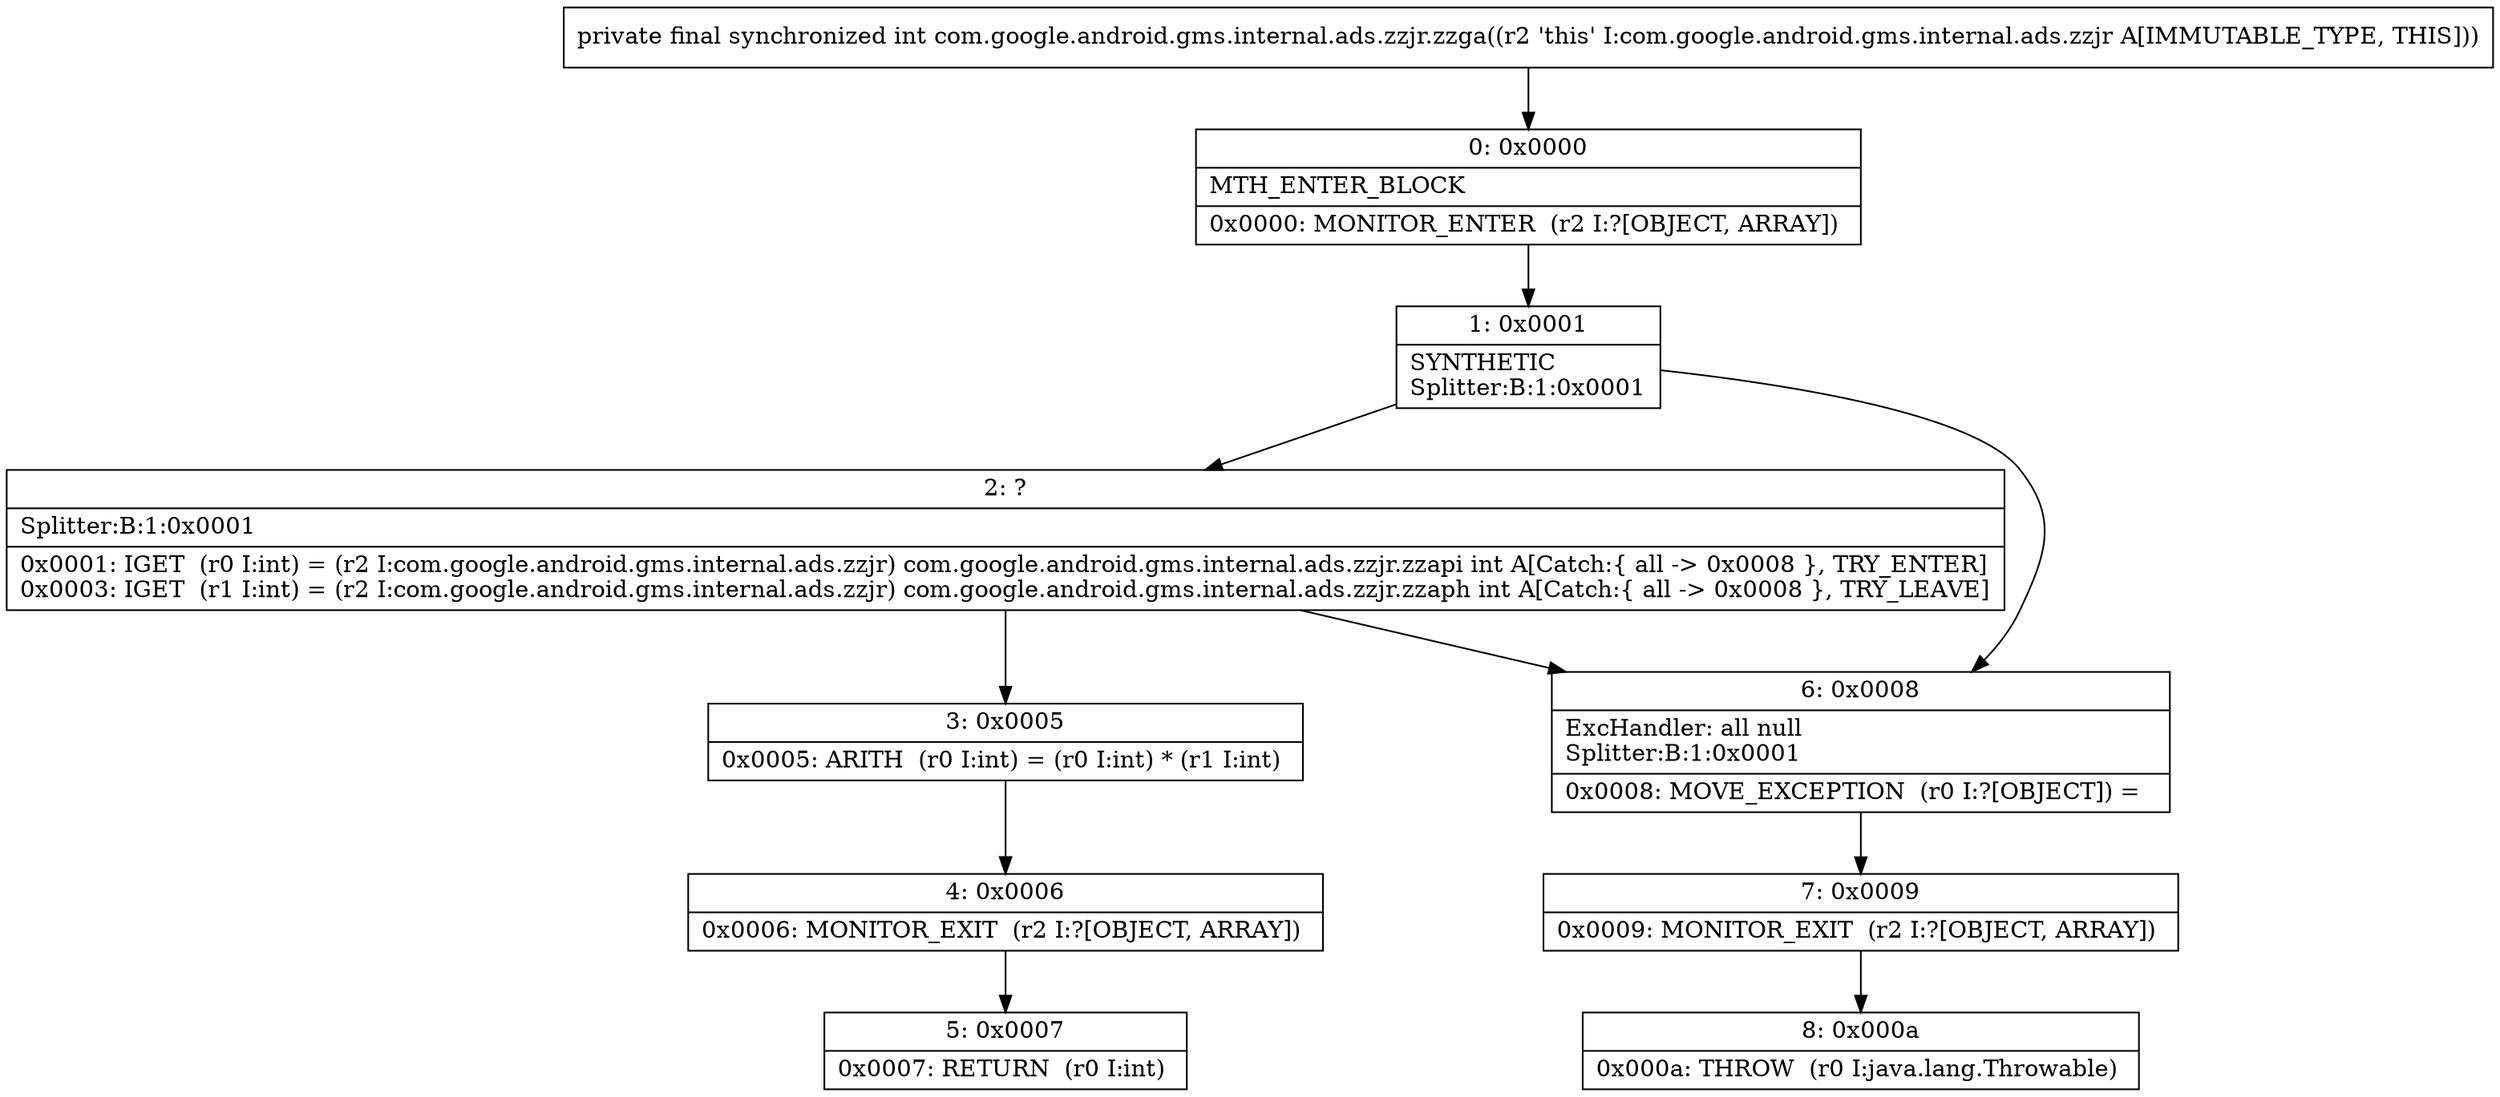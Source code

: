 digraph "CFG forcom.google.android.gms.internal.ads.zzjr.zzga()I" {
Node_0 [shape=record,label="{0\:\ 0x0000|MTH_ENTER_BLOCK\l|0x0000: MONITOR_ENTER  (r2 I:?[OBJECT, ARRAY]) \l}"];
Node_1 [shape=record,label="{1\:\ 0x0001|SYNTHETIC\lSplitter:B:1:0x0001\l}"];
Node_2 [shape=record,label="{2\:\ ?|Splitter:B:1:0x0001\l|0x0001: IGET  (r0 I:int) = (r2 I:com.google.android.gms.internal.ads.zzjr) com.google.android.gms.internal.ads.zzjr.zzapi int A[Catch:\{ all \-\> 0x0008 \}, TRY_ENTER]\l0x0003: IGET  (r1 I:int) = (r2 I:com.google.android.gms.internal.ads.zzjr) com.google.android.gms.internal.ads.zzjr.zzaph int A[Catch:\{ all \-\> 0x0008 \}, TRY_LEAVE]\l}"];
Node_3 [shape=record,label="{3\:\ 0x0005|0x0005: ARITH  (r0 I:int) = (r0 I:int) * (r1 I:int) \l}"];
Node_4 [shape=record,label="{4\:\ 0x0006|0x0006: MONITOR_EXIT  (r2 I:?[OBJECT, ARRAY]) \l}"];
Node_5 [shape=record,label="{5\:\ 0x0007|0x0007: RETURN  (r0 I:int) \l}"];
Node_6 [shape=record,label="{6\:\ 0x0008|ExcHandler: all null\lSplitter:B:1:0x0001\l|0x0008: MOVE_EXCEPTION  (r0 I:?[OBJECT]) =  \l}"];
Node_7 [shape=record,label="{7\:\ 0x0009|0x0009: MONITOR_EXIT  (r2 I:?[OBJECT, ARRAY]) \l}"];
Node_8 [shape=record,label="{8\:\ 0x000a|0x000a: THROW  (r0 I:java.lang.Throwable) \l}"];
MethodNode[shape=record,label="{private final synchronized int com.google.android.gms.internal.ads.zzjr.zzga((r2 'this' I:com.google.android.gms.internal.ads.zzjr A[IMMUTABLE_TYPE, THIS])) }"];
MethodNode -> Node_0;
Node_0 -> Node_1;
Node_1 -> Node_2;
Node_1 -> Node_6;
Node_2 -> Node_3;
Node_2 -> Node_6;
Node_3 -> Node_4;
Node_4 -> Node_5;
Node_6 -> Node_7;
Node_7 -> Node_8;
}

